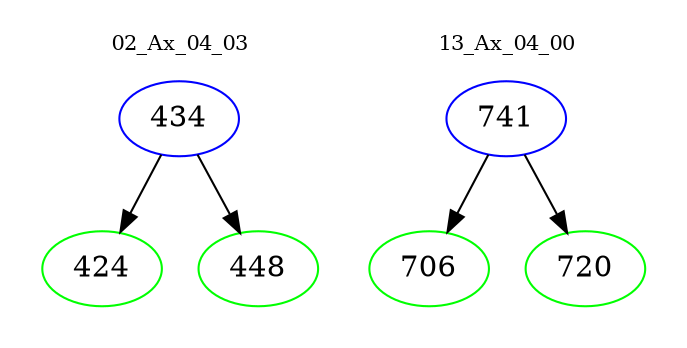 digraph{
subgraph cluster_0 {
color = white
label = "02_Ax_04_03";
fontsize=10;
T0_434 [label="434", color="blue"]
T0_434 -> T0_424 [color="black"]
T0_424 [label="424", color="green"]
T0_434 -> T0_448 [color="black"]
T0_448 [label="448", color="green"]
}
subgraph cluster_1 {
color = white
label = "13_Ax_04_00";
fontsize=10;
T1_741 [label="741", color="blue"]
T1_741 -> T1_706 [color="black"]
T1_706 [label="706", color="green"]
T1_741 -> T1_720 [color="black"]
T1_720 [label="720", color="green"]
}
}

